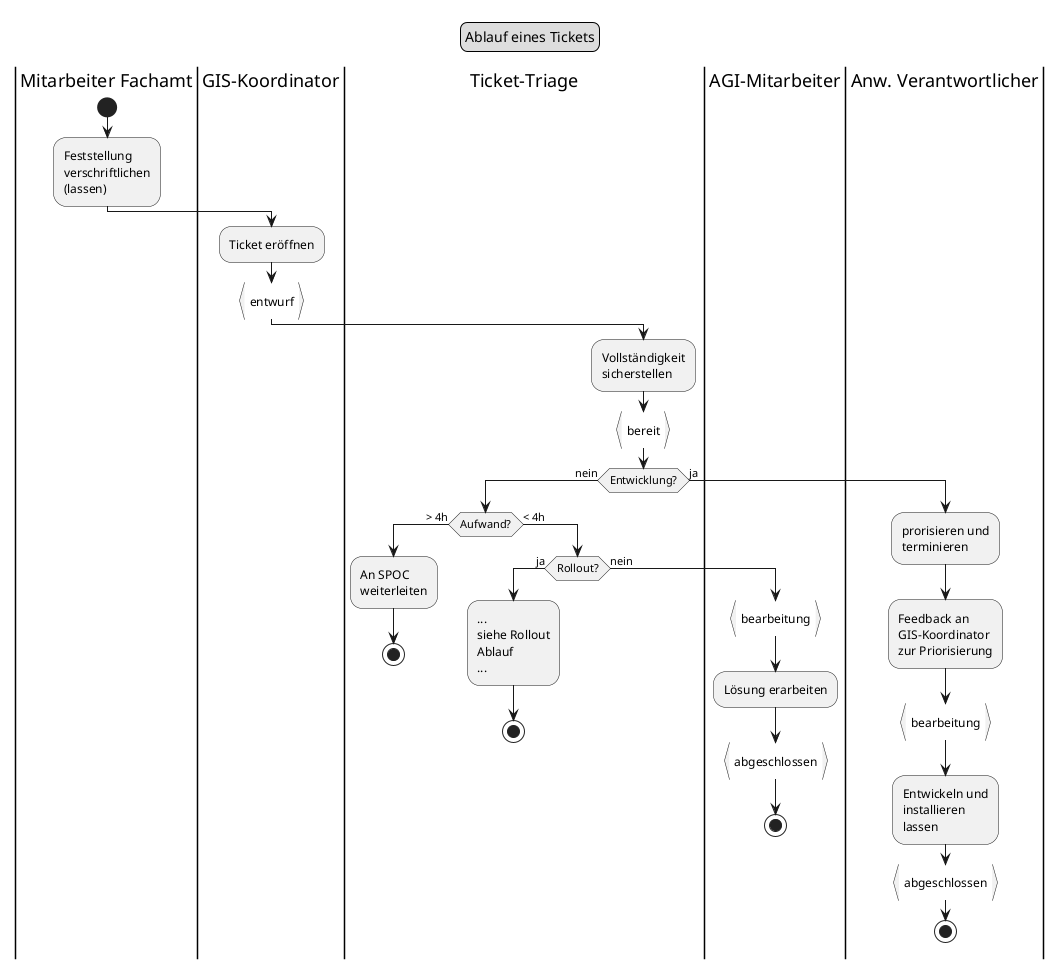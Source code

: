 @startuml
legend top
	Ablauf eines Tickets
end legend
|Mitarbeiter Fachamt|
start
:Feststellung
verschriftlichen
(lassen);
|GIS-Koordinator|
:Ticket eröffnen;
:entwurf}
|Ticket-Triage|
:Vollständigkeit
sicherstellen;
:bereit}
if (Entwicklung?) then (nein)
  if (Aufwand?) then (> 4h)
    :An SPOC
    weiterleiten;
    stop
  else (< 4h)
  	if (Rollout?) then (ja)
      :...
      siehe Rollout
      Ablauf
      ...;
      stop
    else (nein)
      |AGI-Mitarbeiter|
      :bearbeitung}
      :Lösung erarbeiten;
      :abgeschlossen}
      stop
    endif
  endif
else (ja)
  |Anw. Verantwortlicher|
  :prorisieren und
  terminieren;
  :Feedback an
  GIS-Koordinator
  zur Priorisierung;
  :bearbeitung}
  :Entwickeln und
  installieren
  lassen;
  :abgeschlossen}
  stop
endif
@enduml